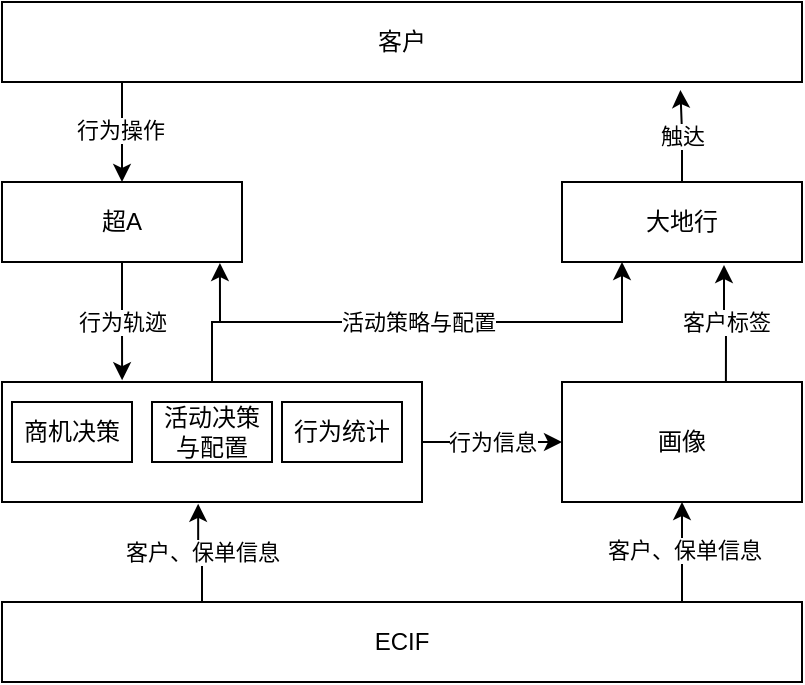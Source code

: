 <mxfile version="20.8.20" type="github">
  <diagram name="第 1 页" id="zMkUeI1VbZoQxMKzUVVP">
    <mxGraphModel dx="953" dy="545" grid="1" gridSize="10" guides="1" tooltips="1" connect="1" arrows="1" fold="1" page="1" pageScale="1" pageWidth="827" pageHeight="1169" math="0" shadow="0">
      <root>
        <mxCell id="0" />
        <mxCell id="1" parent="0" />
        <mxCell id="S7uy7MupSvmrY36sA2id-11" value="行为轨迹" style="edgeStyle=orthogonalEdgeStyle;rounded=0;orthogonalLoop=1;jettySize=auto;html=1;exitX=0.5;exitY=1;exitDx=0;exitDy=0;entryX=0.286;entryY=-0.015;entryDx=0;entryDy=0;entryPerimeter=0;" edge="1" parent="1" source="S7uy7MupSvmrY36sA2id-1" target="S7uy7MupSvmrY36sA2id-7">
          <mxGeometry relative="1" as="geometry" />
        </mxCell>
        <mxCell id="S7uy7MupSvmrY36sA2id-1" value="超A" style="rounded=0;whiteSpace=wrap;html=1;" vertex="1" parent="1">
          <mxGeometry x="170" y="160" width="120" height="40" as="geometry" />
        </mxCell>
        <mxCell id="S7uy7MupSvmrY36sA2id-6" value="触达" style="edgeStyle=orthogonalEdgeStyle;rounded=0;orthogonalLoop=1;jettySize=auto;html=1;exitX=0.5;exitY=0;exitDx=0;exitDy=0;entryX=0.848;entryY=1.1;entryDx=0;entryDy=0;entryPerimeter=0;" edge="1" parent="1" source="S7uy7MupSvmrY36sA2id-2" target="S7uy7MupSvmrY36sA2id-3">
          <mxGeometry relative="1" as="geometry" />
        </mxCell>
        <mxCell id="S7uy7MupSvmrY36sA2id-2" value="大地行" style="rounded=0;whiteSpace=wrap;html=1;" vertex="1" parent="1">
          <mxGeometry x="450" y="160" width="120" height="40" as="geometry" />
        </mxCell>
        <mxCell id="S7uy7MupSvmrY36sA2id-4" style="edgeStyle=orthogonalEdgeStyle;rounded=0;orthogonalLoop=1;jettySize=auto;html=1;exitX=0.15;exitY=1;exitDx=0;exitDy=0;exitPerimeter=0;" edge="1" parent="1" source="S7uy7MupSvmrY36sA2id-3" target="S7uy7MupSvmrY36sA2id-1">
          <mxGeometry relative="1" as="geometry" />
        </mxCell>
        <mxCell id="S7uy7MupSvmrY36sA2id-5" value="行为操作" style="edgeLabel;html=1;align=center;verticalAlign=middle;resizable=0;points=[];" vertex="1" connectable="0" parent="S7uy7MupSvmrY36sA2id-4">
          <mxGeometry x="-0.04" y="-1" relative="1" as="geometry">
            <mxPoint as="offset" />
          </mxGeometry>
        </mxCell>
        <mxCell id="S7uy7MupSvmrY36sA2id-3" value="客户" style="rounded=0;whiteSpace=wrap;html=1;" vertex="1" parent="1">
          <mxGeometry x="170" y="70" width="400" height="40" as="geometry" />
        </mxCell>
        <mxCell id="S7uy7MupSvmrY36sA2id-12" value="活动策略与配置" style="edgeStyle=orthogonalEdgeStyle;rounded=0;orthogonalLoop=1;jettySize=auto;html=1;exitX=0.5;exitY=0;exitDx=0;exitDy=0;entryX=0.25;entryY=1;entryDx=0;entryDy=0;" edge="1" parent="1" source="S7uy7MupSvmrY36sA2id-7" target="S7uy7MupSvmrY36sA2id-2">
          <mxGeometry relative="1" as="geometry" />
        </mxCell>
        <mxCell id="S7uy7MupSvmrY36sA2id-13" style="edgeStyle=orthogonalEdgeStyle;rounded=0;orthogonalLoop=1;jettySize=auto;html=1;exitX=0.5;exitY=0;exitDx=0;exitDy=0;entryX=0.908;entryY=1.013;entryDx=0;entryDy=0;entryPerimeter=0;" edge="1" parent="1" source="S7uy7MupSvmrY36sA2id-7" target="S7uy7MupSvmrY36sA2id-1">
          <mxGeometry relative="1" as="geometry">
            <mxPoint x="275" y="210" as="targetPoint" />
          </mxGeometry>
        </mxCell>
        <mxCell id="S7uy7MupSvmrY36sA2id-17" value="行为信息" style="edgeStyle=orthogonalEdgeStyle;rounded=0;orthogonalLoop=1;jettySize=auto;html=1;exitX=1;exitY=0.5;exitDx=0;exitDy=0;entryX=0;entryY=0.5;entryDx=0;entryDy=0;" edge="1" parent="1" source="S7uy7MupSvmrY36sA2id-7" target="S7uy7MupSvmrY36sA2id-14">
          <mxGeometry relative="1" as="geometry" />
        </mxCell>
        <mxCell id="S7uy7MupSvmrY36sA2id-7" value="" style="rounded=0;whiteSpace=wrap;html=1;" vertex="1" parent="1">
          <mxGeometry x="170" y="260" width="210" height="60" as="geometry" />
        </mxCell>
        <mxCell id="S7uy7MupSvmrY36sA2id-8" value="商机决策" style="rounded=0;whiteSpace=wrap;html=1;" vertex="1" parent="1">
          <mxGeometry x="175" y="270" width="60" height="30" as="geometry" />
        </mxCell>
        <mxCell id="S7uy7MupSvmrY36sA2id-9" value="活动决策与配置" style="rounded=0;whiteSpace=wrap;html=1;" vertex="1" parent="1">
          <mxGeometry x="245" y="270" width="60" height="30" as="geometry" />
        </mxCell>
        <mxCell id="S7uy7MupSvmrY36sA2id-10" value="行为统计" style="rounded=0;whiteSpace=wrap;html=1;" vertex="1" parent="1">
          <mxGeometry x="310" y="270" width="60" height="30" as="geometry" />
        </mxCell>
        <mxCell id="S7uy7MupSvmrY36sA2id-15" value="客户标签" style="edgeStyle=orthogonalEdgeStyle;rounded=0;orthogonalLoop=1;jettySize=auto;html=1;exitX=0.683;exitY=-0.005;exitDx=0;exitDy=0;entryX=0.675;entryY=1.038;entryDx=0;entryDy=0;entryPerimeter=0;exitPerimeter=0;" edge="1" parent="1" source="S7uy7MupSvmrY36sA2id-14" target="S7uy7MupSvmrY36sA2id-2">
          <mxGeometry relative="1" as="geometry" />
        </mxCell>
        <mxCell id="S7uy7MupSvmrY36sA2id-14" value="画像" style="rounded=0;whiteSpace=wrap;html=1;" vertex="1" parent="1">
          <mxGeometry x="450" y="260" width="120" height="60" as="geometry" />
        </mxCell>
        <mxCell id="S7uy7MupSvmrY36sA2id-19" value="客户、保单信息" style="edgeStyle=orthogonalEdgeStyle;rounded=0;orthogonalLoop=1;jettySize=auto;html=1;exitX=0.25;exitY=0;exitDx=0;exitDy=0;entryX=0.467;entryY=1.015;entryDx=0;entryDy=0;entryPerimeter=0;" edge="1" parent="1" source="S7uy7MupSvmrY36sA2id-18" target="S7uy7MupSvmrY36sA2id-7">
          <mxGeometry relative="1" as="geometry" />
        </mxCell>
        <mxCell id="S7uy7MupSvmrY36sA2id-23" style="edgeStyle=orthogonalEdgeStyle;rounded=0;orthogonalLoop=1;jettySize=auto;html=1;entryX=0.5;entryY=1;entryDx=0;entryDy=0;exitX=0.85;exitY=0;exitDx=0;exitDy=0;exitPerimeter=0;" edge="1" parent="1" source="S7uy7MupSvmrY36sA2id-18" target="S7uy7MupSvmrY36sA2id-14">
          <mxGeometry relative="1" as="geometry" />
        </mxCell>
        <mxCell id="S7uy7MupSvmrY36sA2id-26" value="客户、保单信息" style="edgeLabel;html=1;align=center;verticalAlign=middle;resizable=0;points=[];" vertex="1" connectable="0" parent="S7uy7MupSvmrY36sA2id-23">
          <mxGeometry x="0.1" y="-1" relative="1" as="geometry">
            <mxPoint y="1" as="offset" />
          </mxGeometry>
        </mxCell>
        <mxCell id="S7uy7MupSvmrY36sA2id-18" value="ECIF" style="rounded=0;whiteSpace=wrap;html=1;" vertex="1" parent="1">
          <mxGeometry x="170" y="370" width="400" height="40" as="geometry" />
        </mxCell>
        <mxCell id="S7uy7MupSvmrY36sA2id-22" style="edgeStyle=orthogonalEdgeStyle;rounded=0;orthogonalLoop=1;jettySize=auto;html=1;exitX=0.5;exitY=1;exitDx=0;exitDy=0;" edge="1" parent="1" source="S7uy7MupSvmrY36sA2id-7" target="S7uy7MupSvmrY36sA2id-7">
          <mxGeometry relative="1" as="geometry" />
        </mxCell>
      </root>
    </mxGraphModel>
  </diagram>
</mxfile>
